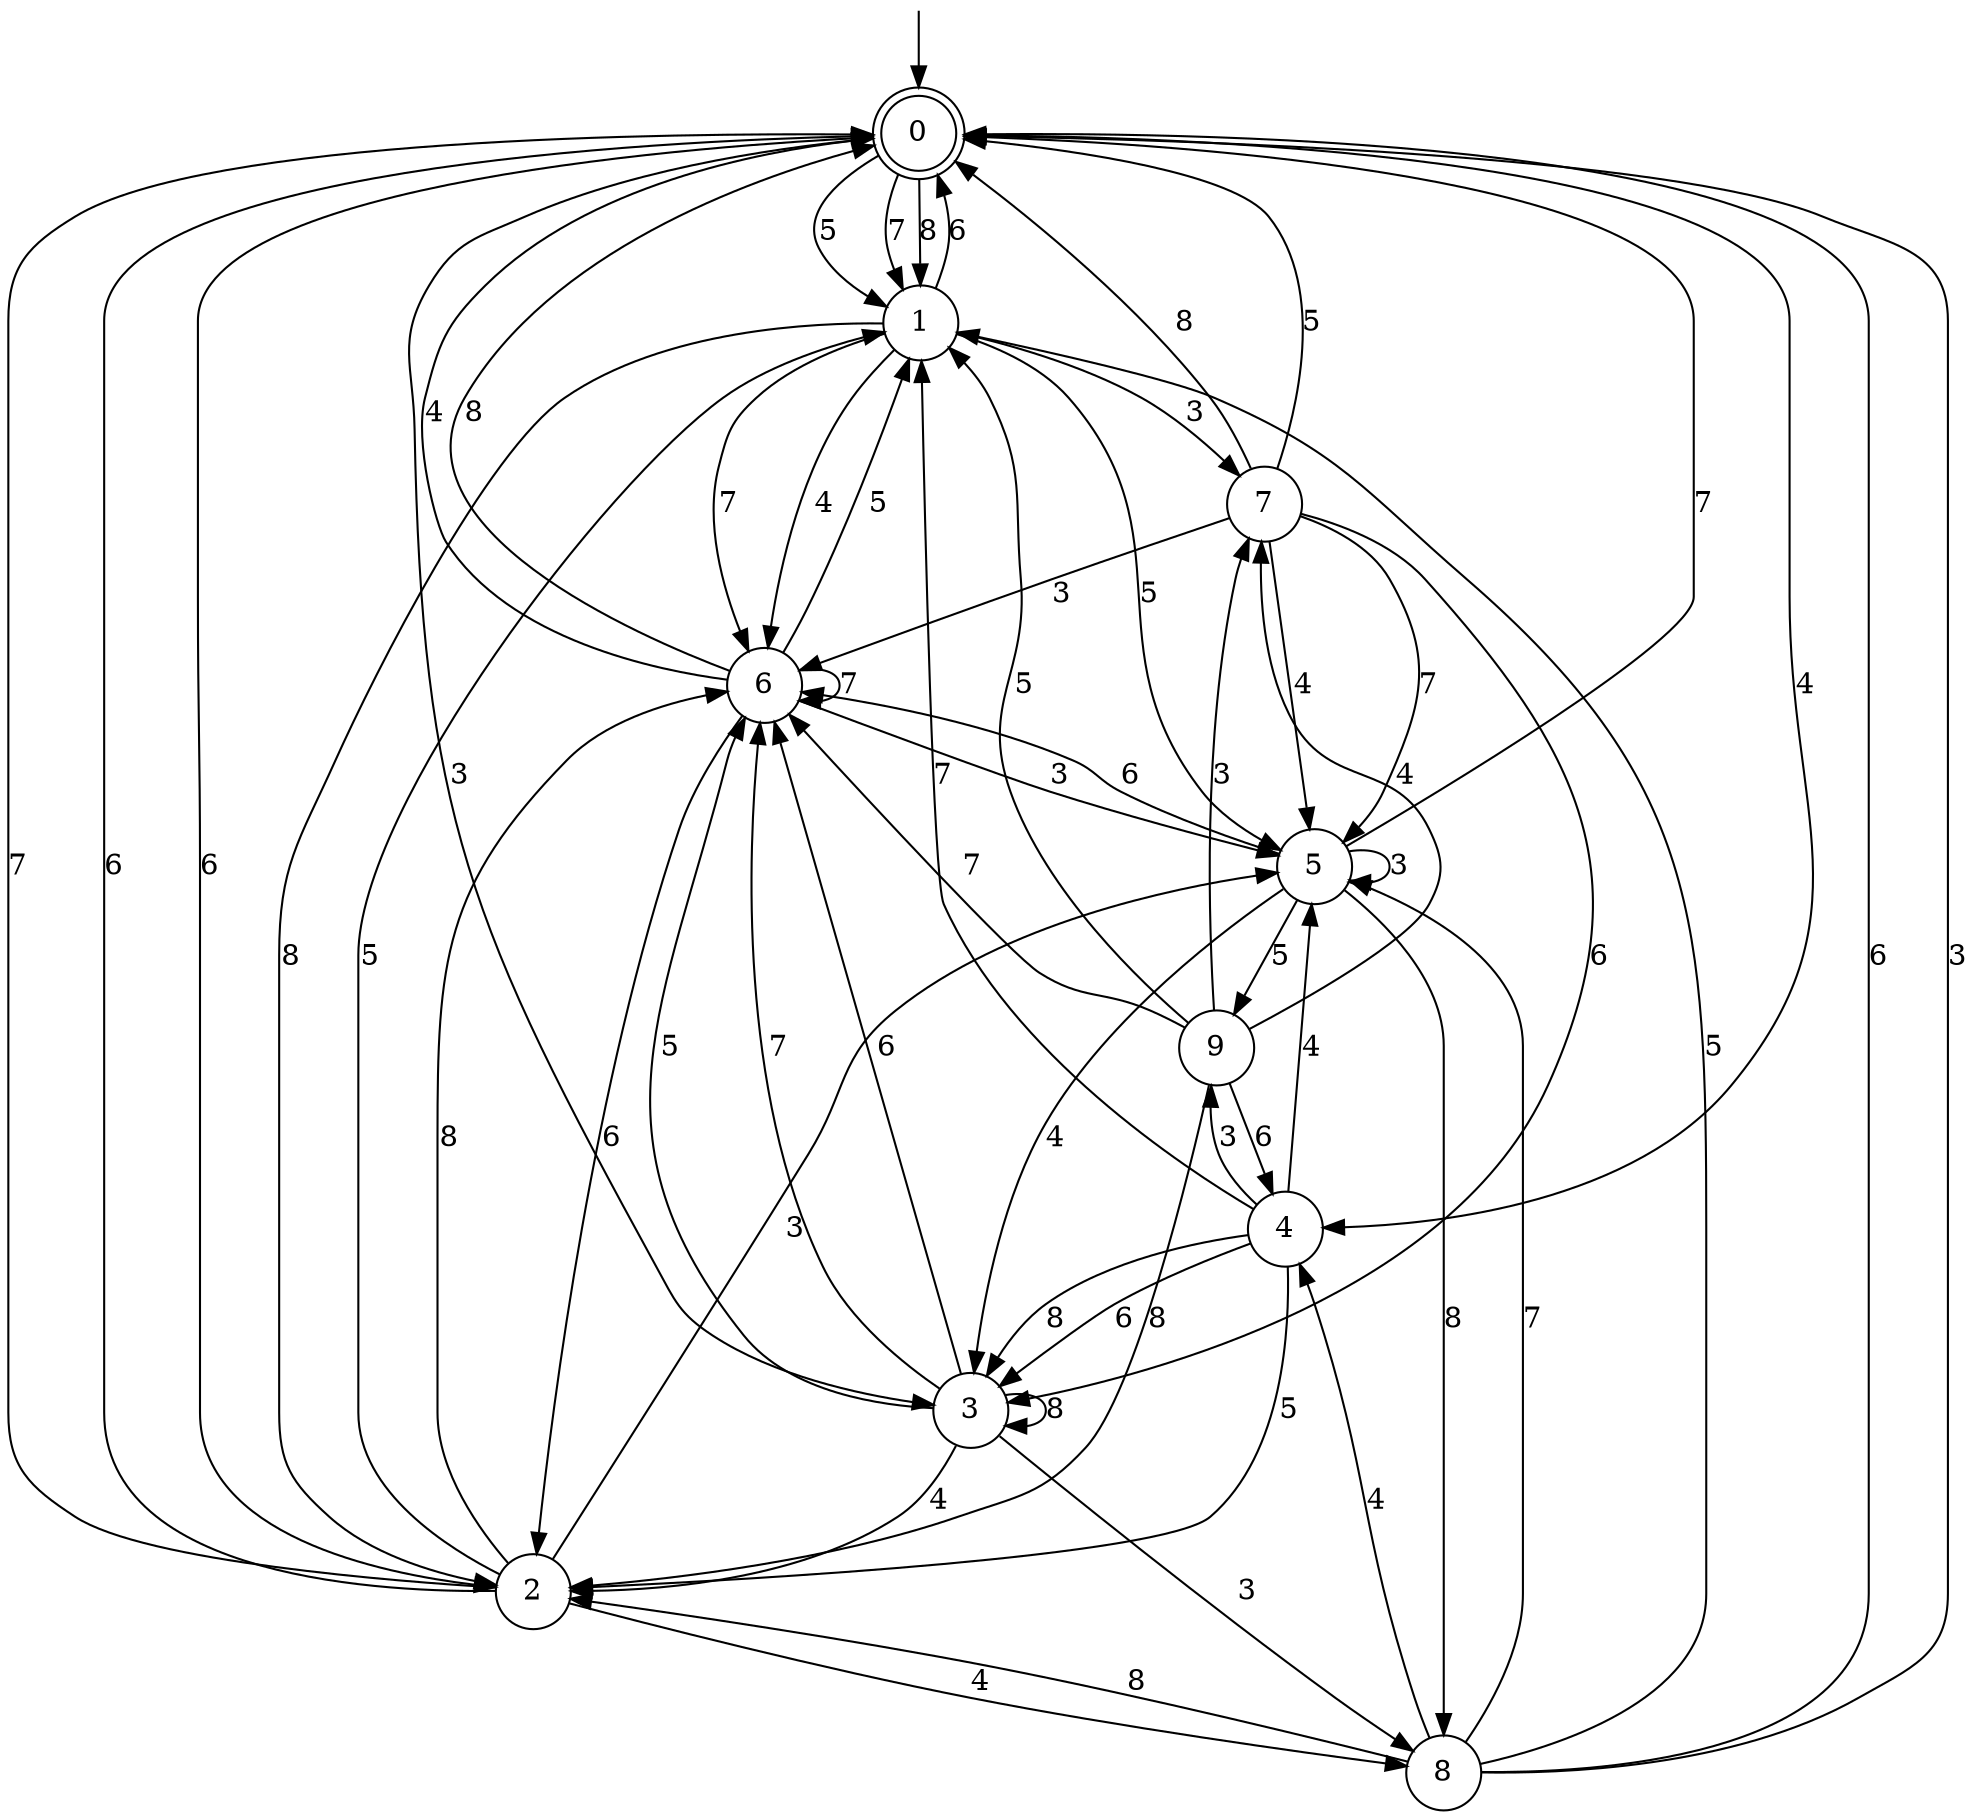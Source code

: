 digraph g {

	s0 [shape="doublecircle" label="0"];
	s1 [shape="circle" label="1"];
	s2 [shape="circle" label="2"];
	s3 [shape="circle" label="3"];
	s4 [shape="circle" label="4"];
	s5 [shape="circle" label="5"];
	s6 [shape="circle" label="6"];
	s7 [shape="circle" label="7"];
	s8 [shape="circle" label="8"];
	s9 [shape="circle" label="9"];
	s0 -> s1 [label="5"];
	s0 -> s1 [label="7"];
	s0 -> s1 [label="8"];
	s0 -> s2 [label="6"];
	s0 -> s3 [label="3"];
	s0 -> s4 [label="4"];
	s1 -> s5 [label="5"];
	s1 -> s6 [label="7"];
	s1 -> s2 [label="8"];
	s1 -> s0 [label="6"];
	s1 -> s7 [label="3"];
	s1 -> s6 [label="4"];
	s2 -> s1 [label="5"];
	s2 -> s0 [label="7"];
	s2 -> s6 [label="8"];
	s2 -> s0 [label="6"];
	s2 -> s5 [label="3"];
	s2 -> s8 [label="4"];
	s3 -> s6 [label="5"];
	s3 -> s6 [label="7"];
	s3 -> s3 [label="8"];
	s3 -> s6 [label="6"];
	s3 -> s8 [label="3"];
	s3 -> s2 [label="4"];
	s4 -> s2 [label="5"];
	s4 -> s1 [label="7"];
	s4 -> s3 [label="8"];
	s4 -> s3 [label="6"];
	s4 -> s9 [label="3"];
	s4 -> s5 [label="4"];
	s5 -> s9 [label="5"];
	s5 -> s0 [label="7"];
	s5 -> s8 [label="8"];
	s5 -> s6 [label="6"];
	s5 -> s5 [label="3"];
	s5 -> s3 [label="4"];
	s6 -> s1 [label="5"];
	s6 -> s6 [label="7"];
	s6 -> s0 [label="8"];
	s6 -> s2 [label="6"];
	s6 -> s5 [label="3"];
	s6 -> s0 [label="4"];
	s7 -> s0 [label="5"];
	s7 -> s5 [label="7"];
	s7 -> s0 [label="8"];
	s7 -> s3 [label="6"];
	s7 -> s6 [label="3"];
	s7 -> s5 [label="4"];
	s8 -> s1 [label="5"];
	s8 -> s5 [label="7"];
	s8 -> s2 [label="8"];
	s8 -> s0 [label="6"];
	s8 -> s0 [label="3"];
	s8 -> s4 [label="4"];
	s9 -> s1 [label="5"];
	s9 -> s6 [label="7"];
	s9 -> s2 [label="8"];
	s9 -> s4 [label="6"];
	s9 -> s7 [label="3"];
	s9 -> s7 [label="4"];

__start0 [label="" shape="none" width="0" height="0"];
__start0 -> s0;

}
